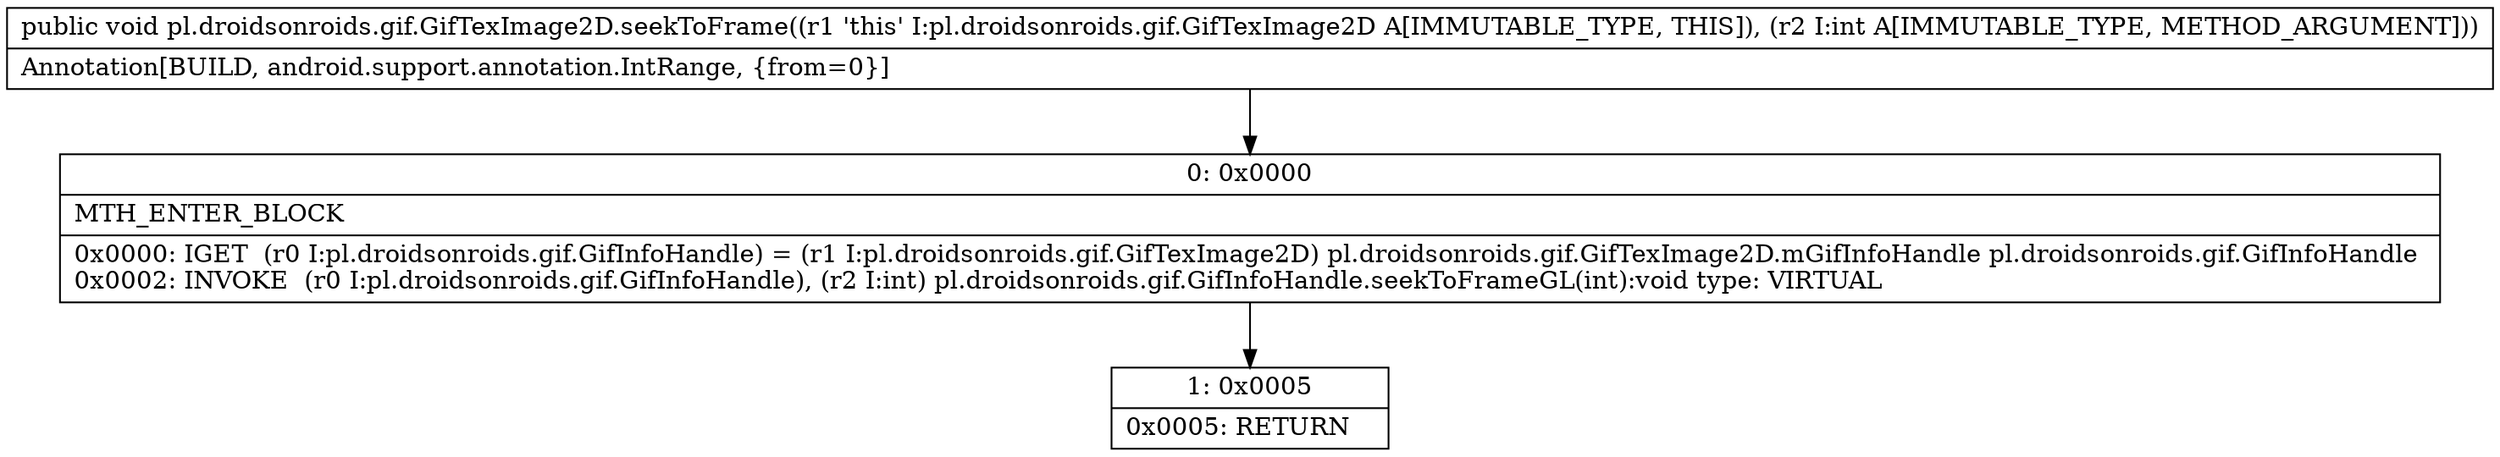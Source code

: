 digraph "CFG forpl.droidsonroids.gif.GifTexImage2D.seekToFrame(I)V" {
Node_0 [shape=record,label="{0\:\ 0x0000|MTH_ENTER_BLOCK\l|0x0000: IGET  (r0 I:pl.droidsonroids.gif.GifInfoHandle) = (r1 I:pl.droidsonroids.gif.GifTexImage2D) pl.droidsonroids.gif.GifTexImage2D.mGifInfoHandle pl.droidsonroids.gif.GifInfoHandle \l0x0002: INVOKE  (r0 I:pl.droidsonroids.gif.GifInfoHandle), (r2 I:int) pl.droidsonroids.gif.GifInfoHandle.seekToFrameGL(int):void type: VIRTUAL \l}"];
Node_1 [shape=record,label="{1\:\ 0x0005|0x0005: RETURN   \l}"];
MethodNode[shape=record,label="{public void pl.droidsonroids.gif.GifTexImage2D.seekToFrame((r1 'this' I:pl.droidsonroids.gif.GifTexImage2D A[IMMUTABLE_TYPE, THIS]), (r2 I:int A[IMMUTABLE_TYPE, METHOD_ARGUMENT]))  | Annotation[BUILD, android.support.annotation.IntRange, \{from=0\}]\l}"];
MethodNode -> Node_0;
Node_0 -> Node_1;
}

